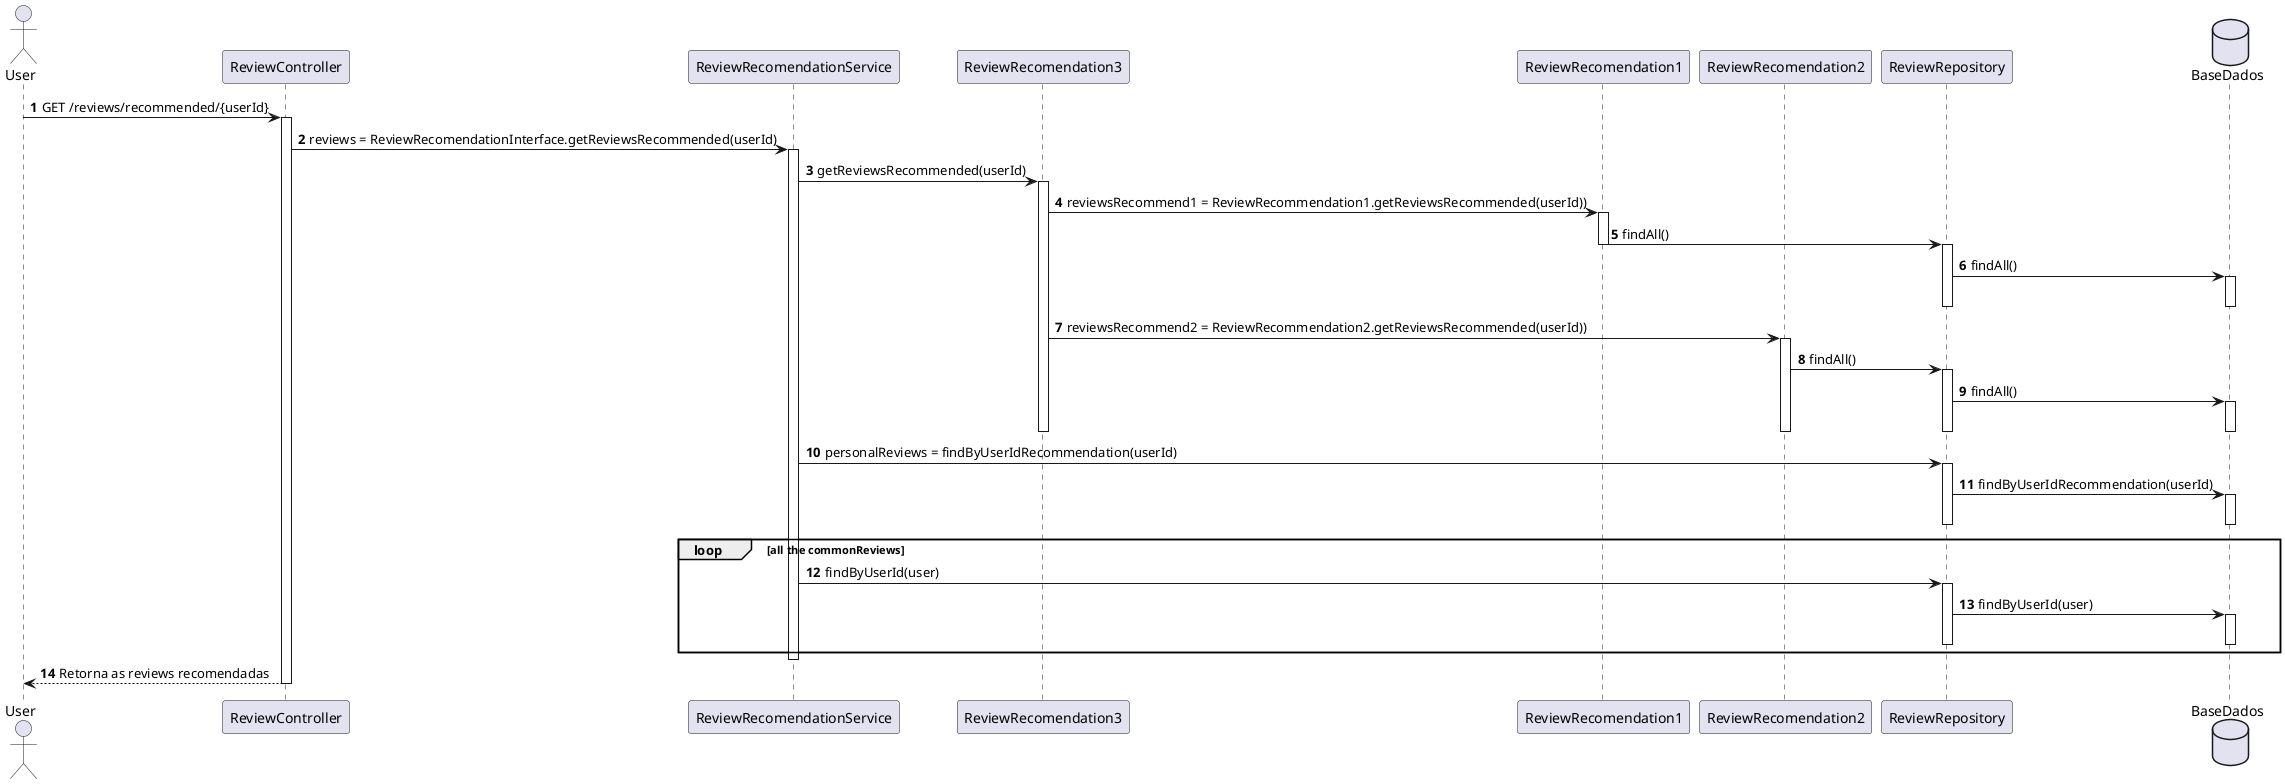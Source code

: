 @startuml
'https://plantuml.com/sequence-diagram

autonumber

actor User as USR
participant ReviewController as CTRL
participant ReviewRecomendationService as RRI
participant ReviewRecomendation3 as RRI3
participant ReviewRecomendation1 as RRI1
participant ReviewRecomendation2 as RRI2
participant ReviewRepository as REPO
database BaseDados as DB

USR -> CTRL: GET /reviews/recommended/{userId}
activate CTRL
CTRL-> RRI: reviews = ReviewRecomendationInterface.getReviewsRecommended(userId)
activate RRI
RRI -> RRI3: getReviewsRecommended(userId)
activate RRI3
RRI3 -> RRI1: reviewsRecommend1 = ReviewRecommendation1.getReviewsRecommended(userId))
activate RRI1
RRI1 -> REPO: findAll()
deactivate RRI1
activate REPO
REPO -> DB : findAll()
activate DB
deactivate REPO
deactivate DB
RRI3->RRI2: reviewsRecommend2 = ReviewRecommendation2.getReviewsRecommended(userId))
activate RRI2
RRI2 -> REPO: findAll()
activate REPO
REPO -> DB : findAll()
activate DB
deactivate DB
deactivate REPO
deactivate RRI2
deactivate REPO
deactivate RRI1
deactivate RRI3
RRI -> REPO: personalReviews = findByUserIdRecommendation(userId)
activate REPO
REPO -> DB : findByUserIdRecommendation(userId)
activate DB
deactivate DB
deactivate REPO
loop all the commonReviews
RRI -> REPO: findByUserId(user)
activate REPO
REPO -> DB: findByUserId(user)
activate DB
deactivate DB
deactivate REPO
end
deactivate RRI
deactivate DB
deactivate REPO
CTRL --> USR : Retorna as reviews recomendadas
deactivate CTRL

@enduml